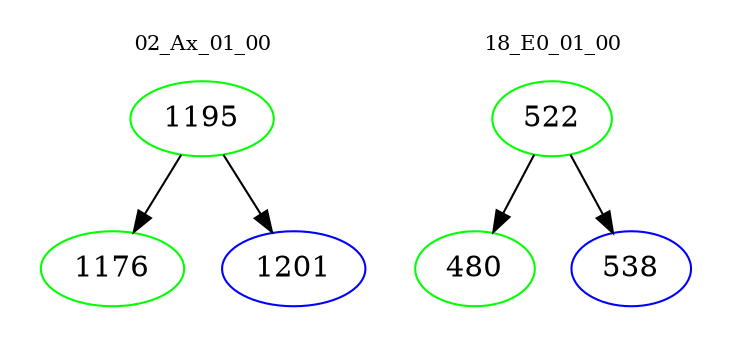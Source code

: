 digraph{
subgraph cluster_0 {
color = white
label = "02_Ax_01_00";
fontsize=10;
T0_1195 [label="1195", color="green"]
T0_1195 -> T0_1176 [color="black"]
T0_1176 [label="1176", color="green"]
T0_1195 -> T0_1201 [color="black"]
T0_1201 [label="1201", color="blue"]
}
subgraph cluster_1 {
color = white
label = "18_E0_01_00";
fontsize=10;
T1_522 [label="522", color="green"]
T1_522 -> T1_480 [color="black"]
T1_480 [label="480", color="green"]
T1_522 -> T1_538 [color="black"]
T1_538 [label="538", color="blue"]
}
}
